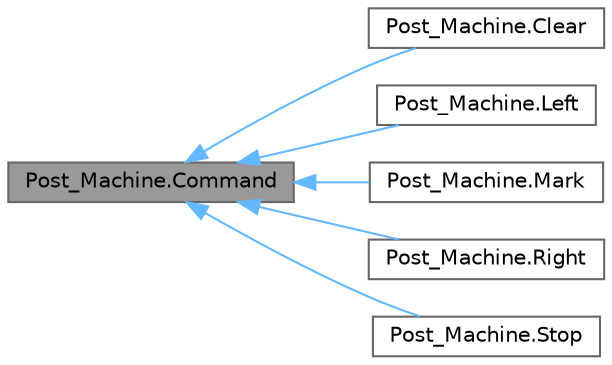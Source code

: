 digraph "Post_Machine.Command"
{
 // LATEX_PDF_SIZE
  bgcolor="transparent";
  edge [fontname=Helvetica,fontsize=10,labelfontname=Helvetica,labelfontsize=10];
  node [fontname=Helvetica,fontsize=10,shape=box,height=0.2,width=0.4];
  rankdir="LR";
  Node1 [id="Node000001",label="Post_Machine.Command",height=0.2,width=0.4,color="gray40", fillcolor="grey60", style="filled", fontcolor="black",tooltip=" "];
  Node1 -> Node2 [id="edge1_Node000001_Node000002",dir="back",color="steelblue1",style="solid",tooltip=" "];
  Node2 [id="Node000002",label="Post_Machine.Clear",height=0.2,width=0.4,color="gray40", fillcolor="white", style="filled",URL="$classPost__Machine_1_1Clear.html",tooltip=" "];
  Node1 -> Node3 [id="edge2_Node000001_Node000003",dir="back",color="steelblue1",style="solid",tooltip=" "];
  Node3 [id="Node000003",label="Post_Machine.Left",height=0.2,width=0.4,color="gray40", fillcolor="white", style="filled",URL="$classPost__Machine_1_1Left.html",tooltip=" "];
  Node1 -> Node4 [id="edge3_Node000001_Node000004",dir="back",color="steelblue1",style="solid",tooltip=" "];
  Node4 [id="Node000004",label="Post_Machine.Mark",height=0.2,width=0.4,color="gray40", fillcolor="white", style="filled",URL="$classPost__Machine_1_1Mark.html",tooltip=" "];
  Node1 -> Node5 [id="edge4_Node000001_Node000005",dir="back",color="steelblue1",style="solid",tooltip=" "];
  Node5 [id="Node000005",label="Post_Machine.Right",height=0.2,width=0.4,color="gray40", fillcolor="white", style="filled",URL="$classPost__Machine_1_1Right.html",tooltip=" "];
  Node1 -> Node6 [id="edge5_Node000001_Node000006",dir="back",color="steelblue1",style="solid",tooltip=" "];
  Node6 [id="Node000006",label="Post_Machine.Stop",height=0.2,width=0.4,color="gray40", fillcolor="white", style="filled",URL="$classPost__Machine_1_1Stop.html",tooltip=" "];
}
